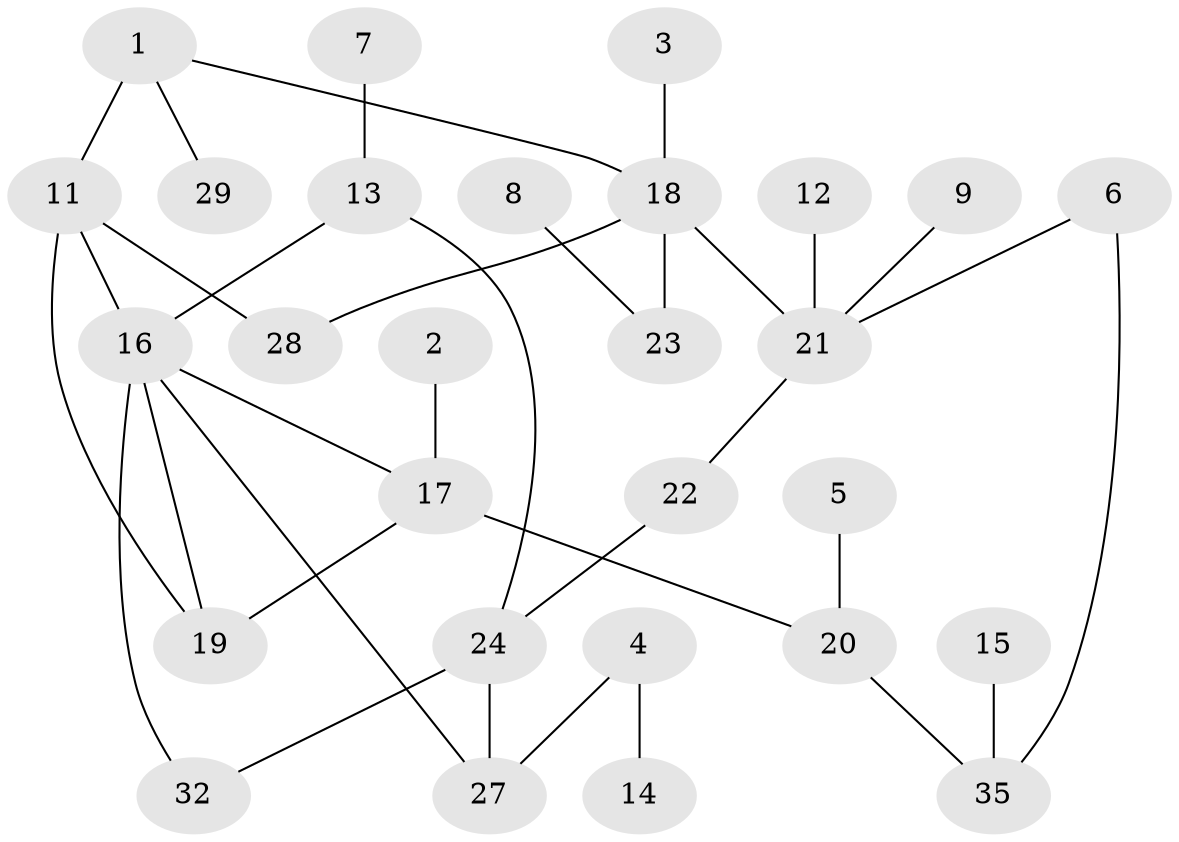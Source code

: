 // original degree distribution, {4: 0.03508771929824561, 1: 0.2631578947368421, 3: 0.19298245614035087, 2: 0.3157894736842105, 0: 0.12280701754385964, 6: 0.03508771929824561, 5: 0.03508771929824561}
// Generated by graph-tools (version 1.1) at 2025/48/03/04/25 22:48:12]
// undirected, 28 vertices, 34 edges
graph export_dot {
  node [color=gray90,style=filled];
  1;
  2;
  3;
  4;
  5;
  6;
  7;
  8;
  9;
  11;
  12;
  13;
  14;
  15;
  16;
  17;
  18;
  19;
  20;
  21;
  22;
  23;
  24;
  27;
  28;
  29;
  32;
  35;
  1 -- 11 [weight=2.0];
  1 -- 18 [weight=1.0];
  1 -- 29 [weight=1.0];
  2 -- 17 [weight=2.0];
  3 -- 18 [weight=1.0];
  4 -- 14 [weight=2.0];
  4 -- 27 [weight=1.0];
  5 -- 20 [weight=1.0];
  6 -- 21 [weight=1.0];
  6 -- 35 [weight=1.0];
  7 -- 13 [weight=1.0];
  8 -- 23 [weight=1.0];
  9 -- 21 [weight=1.0];
  11 -- 16 [weight=1.0];
  11 -- 19 [weight=1.0];
  11 -- 28 [weight=1.0];
  12 -- 21 [weight=1.0];
  13 -- 16 [weight=1.0];
  13 -- 24 [weight=1.0];
  15 -- 35 [weight=1.0];
  16 -- 17 [weight=1.0];
  16 -- 19 [weight=1.0];
  16 -- 27 [weight=1.0];
  16 -- 32 [weight=1.0];
  17 -- 19 [weight=1.0];
  17 -- 20 [weight=1.0];
  18 -- 21 [weight=1.0];
  18 -- 23 [weight=1.0];
  18 -- 28 [weight=1.0];
  20 -- 35 [weight=1.0];
  21 -- 22 [weight=1.0];
  22 -- 24 [weight=1.0];
  24 -- 27 [weight=1.0];
  24 -- 32 [weight=1.0];
}
